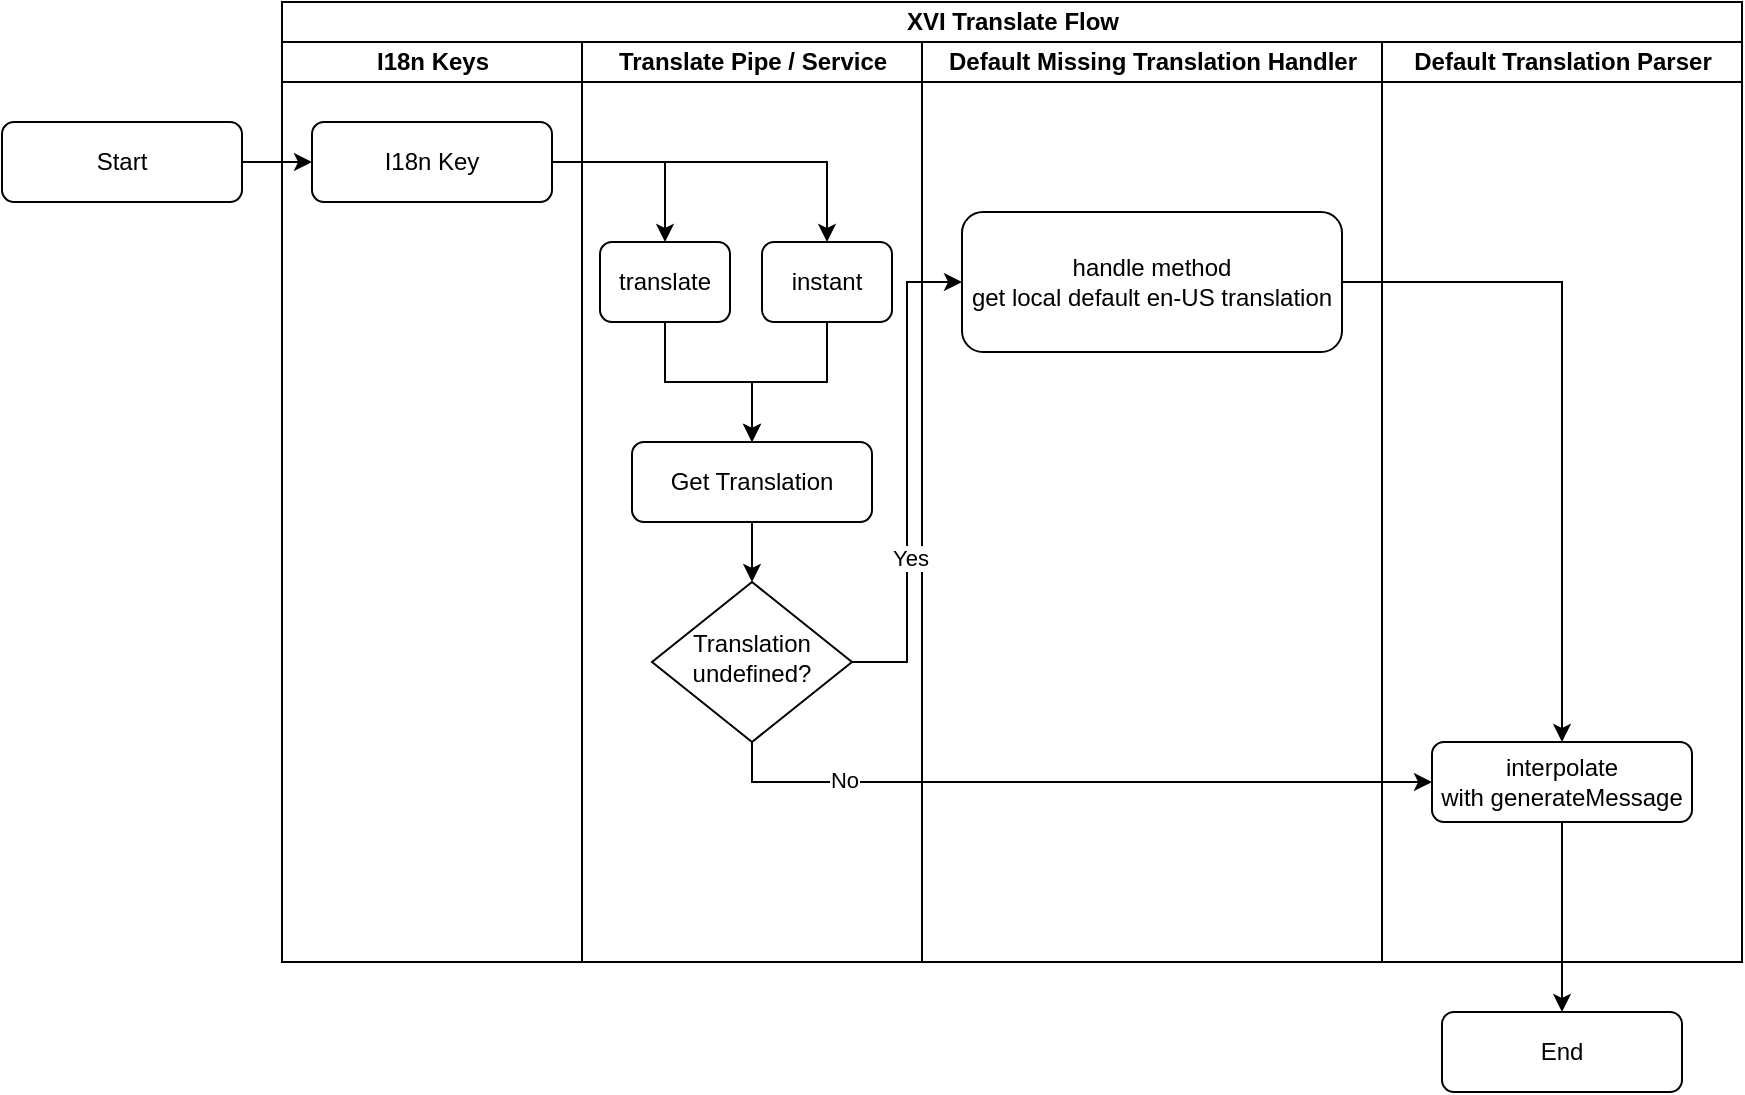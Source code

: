 <mxfile version="28.0.4">
  <diagram id="C5RBs43oDa-KdzZeNtuy" name="Page-1">
    <mxGraphModel dx="1028" dy="588" grid="1" gridSize="10" guides="1" tooltips="1" connect="1" arrows="1" fold="1" page="1" pageScale="1" pageWidth="827" pageHeight="1169" math="0" shadow="0">
      <root>
        <mxCell id="WIyWlLk6GJQsqaUBKTNV-0" />
        <mxCell id="WIyWlLk6GJQsqaUBKTNV-1" parent="WIyWlLk6GJQsqaUBKTNV-0" />
        <mxCell id="BL6Vwje-RZ1VT4TPuW7h-0" value="XVI Translate Flow" style="swimlane;childLayout=stackLayout;resizeParent=1;resizeParentMax=0;startSize=20;html=1;" vertex="1" parent="WIyWlLk6GJQsqaUBKTNV-1">
          <mxGeometry x="340.0" y="60" width="730" height="480" as="geometry" />
        </mxCell>
        <mxCell id="BL6Vwje-RZ1VT4TPuW7h-27" value="I18n Keys" style="swimlane;startSize=20;html=1;" vertex="1" parent="BL6Vwje-RZ1VT4TPuW7h-0">
          <mxGeometry y="20" width="150" height="460" as="geometry" />
        </mxCell>
        <mxCell id="BL6Vwje-RZ1VT4TPuW7h-35" value="I18n Key" style="rounded=1;whiteSpace=wrap;html=1;fontSize=12;glass=0;strokeWidth=1;shadow=0;" vertex="1" parent="BL6Vwje-RZ1VT4TPuW7h-27">
          <mxGeometry x="15.0" y="40" width="120" height="40" as="geometry" />
        </mxCell>
        <mxCell id="BL6Vwje-RZ1VT4TPuW7h-1" value="Translate Pipe / Service" style="swimlane;startSize=20;html=1;" vertex="1" parent="BL6Vwje-RZ1VT4TPuW7h-0">
          <mxGeometry x="150" y="20" width="170" height="460" as="geometry" />
        </mxCell>
        <mxCell id="BL6Vwje-RZ1VT4TPuW7h-12" style="edgeStyle=orthogonalEdgeStyle;rounded=0;orthogonalLoop=1;jettySize=auto;html=1;exitX=0.5;exitY=1;exitDx=0;exitDy=0;entryX=0.5;entryY=0;entryDx=0;entryDy=0;" edge="1" parent="BL6Vwje-RZ1VT4TPuW7h-1" source="BL6Vwje-RZ1VT4TPuW7h-5" target="BL6Vwje-RZ1VT4TPuW7h-11">
          <mxGeometry relative="1" as="geometry" />
        </mxCell>
        <mxCell id="BL6Vwje-RZ1VT4TPuW7h-5" value="translate" style="rounded=1;whiteSpace=wrap;html=1;fontSize=12;glass=0;strokeWidth=1;shadow=0;" vertex="1" parent="BL6Vwje-RZ1VT4TPuW7h-1">
          <mxGeometry x="9" y="100" width="65" height="40" as="geometry" />
        </mxCell>
        <mxCell id="BL6Vwje-RZ1VT4TPuW7h-13" style="edgeStyle=orthogonalEdgeStyle;rounded=0;orthogonalLoop=1;jettySize=auto;html=1;exitX=0.5;exitY=1;exitDx=0;exitDy=0;entryX=0.5;entryY=0;entryDx=0;entryDy=0;" edge="1" parent="BL6Vwje-RZ1VT4TPuW7h-1" source="BL6Vwje-RZ1VT4TPuW7h-6" target="BL6Vwje-RZ1VT4TPuW7h-11">
          <mxGeometry relative="1" as="geometry">
            <mxPoint x="160.0" y="180" as="targetPoint" />
          </mxGeometry>
        </mxCell>
        <mxCell id="BL6Vwje-RZ1VT4TPuW7h-6" value="instant" style="rounded=1;whiteSpace=wrap;html=1;fontSize=12;glass=0;strokeWidth=1;shadow=0;" vertex="1" parent="BL6Vwje-RZ1VT4TPuW7h-1">
          <mxGeometry x="90.0" y="100" width="65" height="40" as="geometry" />
        </mxCell>
        <mxCell id="BL6Vwje-RZ1VT4TPuW7h-15" style="edgeStyle=orthogonalEdgeStyle;rounded=0;orthogonalLoop=1;jettySize=auto;html=1;exitX=0.5;exitY=1;exitDx=0;exitDy=0;" edge="1" parent="BL6Vwje-RZ1VT4TPuW7h-1" source="BL6Vwje-RZ1VT4TPuW7h-11" target="BL6Vwje-RZ1VT4TPuW7h-14">
          <mxGeometry relative="1" as="geometry" />
        </mxCell>
        <mxCell id="BL6Vwje-RZ1VT4TPuW7h-11" value="Get Translation" style="rounded=1;whiteSpace=wrap;html=1;fontSize=12;glass=0;strokeWidth=1;shadow=0;" vertex="1" parent="BL6Vwje-RZ1VT4TPuW7h-1">
          <mxGeometry x="25.0" y="200" width="120" height="40" as="geometry" />
        </mxCell>
        <mxCell id="BL6Vwje-RZ1VT4TPuW7h-14" value="Translation undefined?" style="rhombus;whiteSpace=wrap;html=1;shadow=0;fontFamily=Helvetica;fontSize=12;align=center;strokeWidth=1;spacing=6;spacingTop=-4;" vertex="1" parent="BL6Vwje-RZ1VT4TPuW7h-1">
          <mxGeometry x="35.0" y="270" width="100" height="80" as="geometry" />
        </mxCell>
        <mxCell id="BL6Vwje-RZ1VT4TPuW7h-10" value="Default Missing Translation Handler" style="swimlane;startSize=20;html=1;" vertex="1" parent="BL6Vwje-RZ1VT4TPuW7h-0">
          <mxGeometry x="320" y="20" width="230" height="460" as="geometry" />
        </mxCell>
        <mxCell id="BL6Vwje-RZ1VT4TPuW7h-16" value="handle method&lt;div&gt;get local default en-US translation&lt;/div&gt;" style="rounded=1;whiteSpace=wrap;html=1;fontSize=12;glass=0;strokeWidth=1;shadow=0;" vertex="1" parent="BL6Vwje-RZ1VT4TPuW7h-10">
          <mxGeometry x="20" y="85" width="190" height="70" as="geometry" />
        </mxCell>
        <mxCell id="BL6Vwje-RZ1VT4TPuW7h-9" value="Default Translation Parser" style="swimlane;startSize=20;html=1;" vertex="1" parent="BL6Vwje-RZ1VT4TPuW7h-0">
          <mxGeometry x="550" y="20" width="180" height="460" as="geometry" />
        </mxCell>
        <mxCell id="BL6Vwje-RZ1VT4TPuW7h-22" value="interpolate&lt;div&gt;with generateMessage&lt;/div&gt;" style="rounded=1;whiteSpace=wrap;html=1;fontSize=12;glass=0;strokeWidth=1;shadow=0;" vertex="1" parent="BL6Vwje-RZ1VT4TPuW7h-9">
          <mxGeometry x="25" y="350" width="130" height="40" as="geometry" />
        </mxCell>
        <mxCell id="BL6Vwje-RZ1VT4TPuW7h-17" style="edgeStyle=orthogonalEdgeStyle;rounded=0;orthogonalLoop=1;jettySize=auto;html=1;exitX=1;exitY=0.5;exitDx=0;exitDy=0;entryX=0;entryY=0.5;entryDx=0;entryDy=0;" edge="1" parent="BL6Vwje-RZ1VT4TPuW7h-0" source="BL6Vwje-RZ1VT4TPuW7h-14" target="BL6Vwje-RZ1VT4TPuW7h-16">
          <mxGeometry relative="1" as="geometry" />
        </mxCell>
        <mxCell id="BL6Vwje-RZ1VT4TPuW7h-18" value="Yes" style="edgeLabel;html=1;align=center;verticalAlign=middle;resizable=0;points=[];" vertex="1" connectable="0" parent="BL6Vwje-RZ1VT4TPuW7h-17">
          <mxGeometry x="-0.353" y="-1" relative="1" as="geometry">
            <mxPoint as="offset" />
          </mxGeometry>
        </mxCell>
        <mxCell id="BL6Vwje-RZ1VT4TPuW7h-20" style="edgeStyle=orthogonalEdgeStyle;rounded=0;orthogonalLoop=1;jettySize=auto;html=1;exitX=0.5;exitY=1;exitDx=0;exitDy=0;entryX=0;entryY=0.5;entryDx=0;entryDy=0;" edge="1" parent="BL6Vwje-RZ1VT4TPuW7h-0" source="BL6Vwje-RZ1VT4TPuW7h-14" target="BL6Vwje-RZ1VT4TPuW7h-22">
          <mxGeometry relative="1" as="geometry">
            <mxPoint x="430.0" y="390" as="targetPoint" />
            <Array as="points">
              <mxPoint x="235" y="390" />
            </Array>
          </mxGeometry>
        </mxCell>
        <mxCell id="BL6Vwje-RZ1VT4TPuW7h-39" value="No" style="edgeLabel;html=1;align=center;verticalAlign=middle;resizable=0;points=[];" vertex="1" connectable="0" parent="BL6Vwje-RZ1VT4TPuW7h-20">
          <mxGeometry x="-0.633" y="1" relative="1" as="geometry">
            <mxPoint as="offset" />
          </mxGeometry>
        </mxCell>
        <mxCell id="BL6Vwje-RZ1VT4TPuW7h-24" style="edgeStyle=orthogonalEdgeStyle;rounded=0;orthogonalLoop=1;jettySize=auto;html=1;exitX=1;exitY=0.5;exitDx=0;exitDy=0;entryX=0.5;entryY=0;entryDx=0;entryDy=0;" edge="1" parent="BL6Vwje-RZ1VT4TPuW7h-0" source="BL6Vwje-RZ1VT4TPuW7h-16" target="BL6Vwje-RZ1VT4TPuW7h-22">
          <mxGeometry relative="1" as="geometry" />
        </mxCell>
        <mxCell id="BL6Vwje-RZ1VT4TPuW7h-37" style="edgeStyle=orthogonalEdgeStyle;rounded=0;orthogonalLoop=1;jettySize=auto;html=1;exitX=1;exitY=0.5;exitDx=0;exitDy=0;entryX=0.5;entryY=0;entryDx=0;entryDy=0;" edge="1" parent="BL6Vwje-RZ1VT4TPuW7h-0" source="BL6Vwje-RZ1VT4TPuW7h-35" target="BL6Vwje-RZ1VT4TPuW7h-6">
          <mxGeometry relative="1" as="geometry" />
        </mxCell>
        <mxCell id="BL6Vwje-RZ1VT4TPuW7h-38" style="edgeStyle=orthogonalEdgeStyle;rounded=0;orthogonalLoop=1;jettySize=auto;html=1;entryX=0.5;entryY=0;entryDx=0;entryDy=0;" edge="1" parent="BL6Vwje-RZ1VT4TPuW7h-0" source="BL6Vwje-RZ1VT4TPuW7h-35" target="BL6Vwje-RZ1VT4TPuW7h-5">
          <mxGeometry relative="1" as="geometry" />
        </mxCell>
        <mxCell id="BL6Vwje-RZ1VT4TPuW7h-36" style="edgeStyle=orthogonalEdgeStyle;rounded=0;orthogonalLoop=1;jettySize=auto;html=1;exitX=1;exitY=0.5;exitDx=0;exitDy=0;entryX=0;entryY=0.5;entryDx=0;entryDy=0;" edge="1" parent="WIyWlLk6GJQsqaUBKTNV-1" source="BL6Vwje-RZ1VT4TPuW7h-4" target="BL6Vwje-RZ1VT4TPuW7h-35">
          <mxGeometry relative="1" as="geometry" />
        </mxCell>
        <mxCell id="BL6Vwje-RZ1VT4TPuW7h-4" value="Start" style="rounded=1;whiteSpace=wrap;html=1;fontSize=12;glass=0;strokeWidth=1;shadow=0;" vertex="1" parent="WIyWlLk6GJQsqaUBKTNV-1">
          <mxGeometry x="200" y="120" width="120" height="40" as="geometry" />
        </mxCell>
        <mxCell id="BL6Vwje-RZ1VT4TPuW7h-25" value="End" style="rounded=1;whiteSpace=wrap;html=1;fontSize=12;glass=0;strokeWidth=1;shadow=0;" vertex="1" parent="WIyWlLk6GJQsqaUBKTNV-1">
          <mxGeometry x="920" y="565" width="120" height="40" as="geometry" />
        </mxCell>
        <mxCell id="BL6Vwje-RZ1VT4TPuW7h-26" style="edgeStyle=orthogonalEdgeStyle;rounded=0;orthogonalLoop=1;jettySize=auto;html=1;exitX=0.5;exitY=1;exitDx=0;exitDy=0;" edge="1" parent="WIyWlLk6GJQsqaUBKTNV-1" source="BL6Vwje-RZ1VT4TPuW7h-22" target="BL6Vwje-RZ1VT4TPuW7h-25">
          <mxGeometry relative="1" as="geometry" />
        </mxCell>
      </root>
    </mxGraphModel>
  </diagram>
</mxfile>
